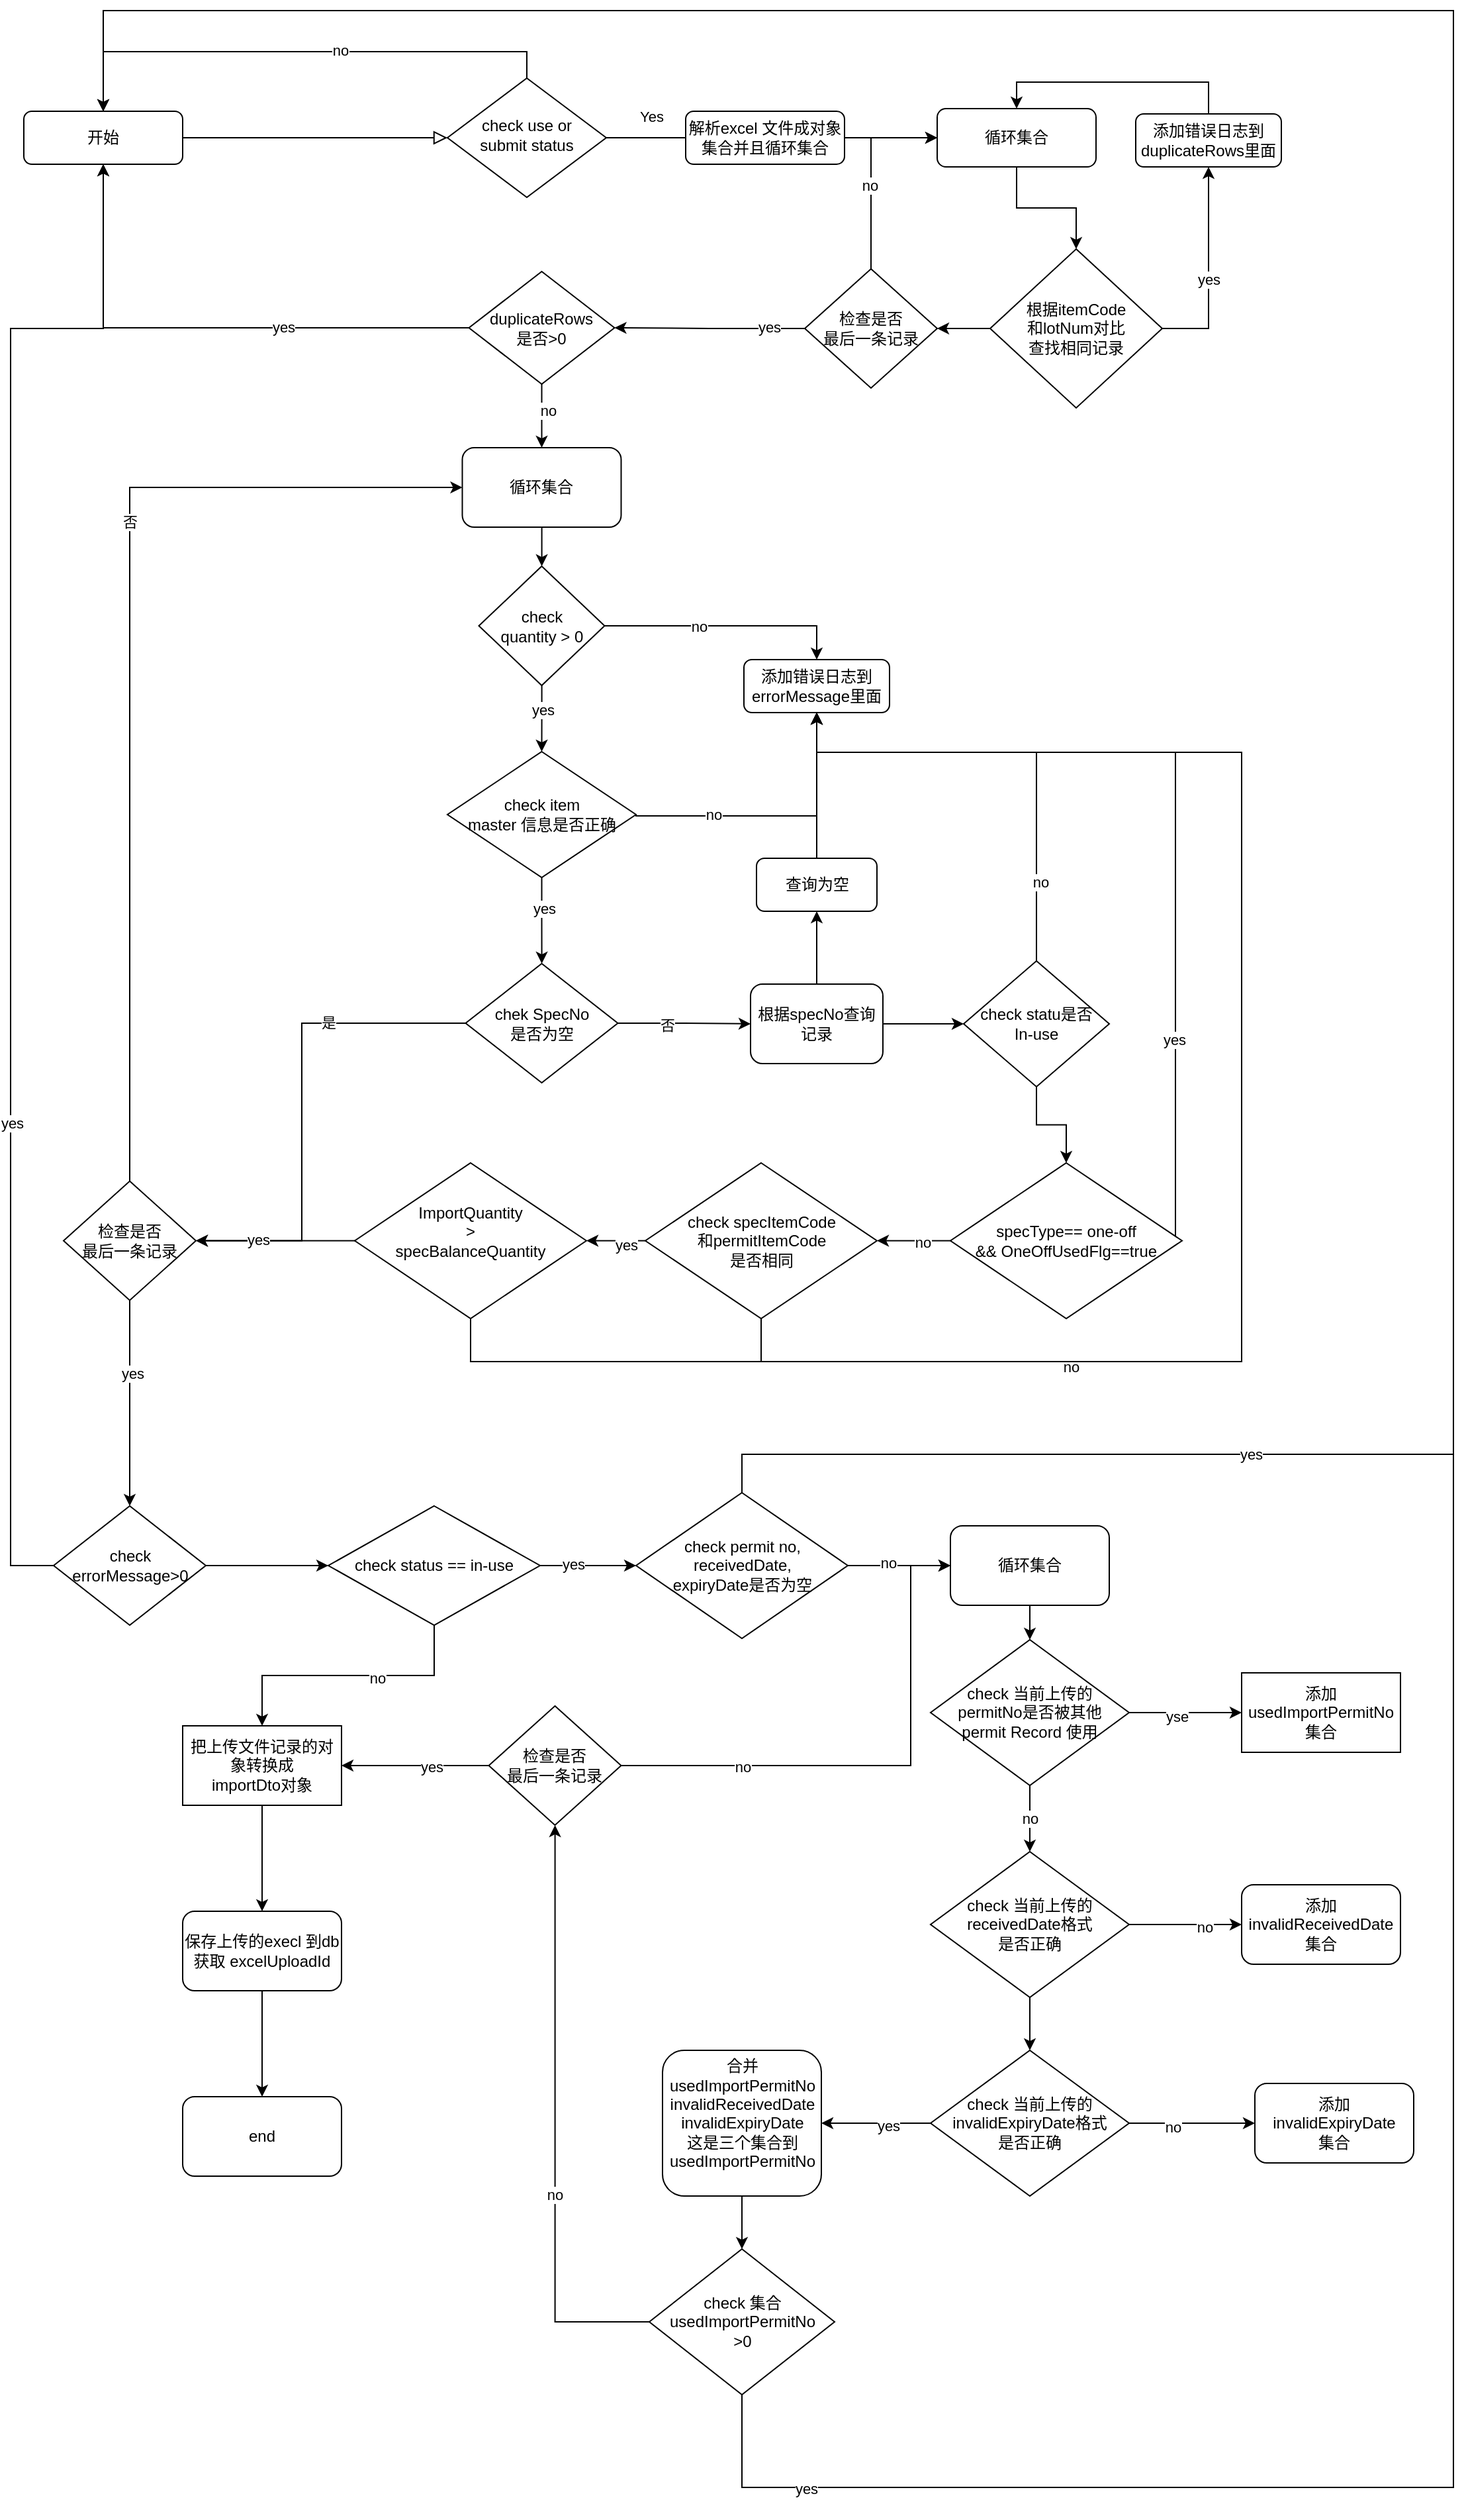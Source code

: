 <mxfile version="20.4.0" type="github">
  <diagram id="C5RBs43oDa-KdzZeNtuy" name="Page-1">
    <mxGraphModel dx="2249" dy="780" grid="1" gridSize="10" guides="1" tooltips="1" connect="1" arrows="1" fold="1" page="1" pageScale="1" pageWidth="827" pageHeight="1169" math="0" shadow="0">
      <root>
        <mxCell id="WIyWlLk6GJQsqaUBKTNV-0" />
        <mxCell id="WIyWlLk6GJQsqaUBKTNV-1" parent="WIyWlLk6GJQsqaUBKTNV-0" />
        <mxCell id="WIyWlLk6GJQsqaUBKTNV-2" value="" style="rounded=0;html=1;jettySize=auto;orthogonalLoop=1;fontSize=11;endArrow=block;endFill=0;endSize=8;strokeWidth=1;shadow=0;labelBackgroundColor=none;edgeStyle=orthogonalEdgeStyle;" parent="WIyWlLk6GJQsqaUBKTNV-1" source="WIyWlLk6GJQsqaUBKTNV-3" target="WIyWlLk6GJQsqaUBKTNV-6" edge="1">
          <mxGeometry relative="1" as="geometry" />
        </mxCell>
        <mxCell id="WIyWlLk6GJQsqaUBKTNV-3" value="开始" style="rounded=1;whiteSpace=wrap;html=1;fontSize=12;glass=0;strokeWidth=1;shadow=0;" parent="WIyWlLk6GJQsqaUBKTNV-1" vertex="1">
          <mxGeometry x="-410" y="116" width="120" height="40" as="geometry" />
        </mxCell>
        <mxCell id="WIyWlLk6GJQsqaUBKTNV-4" value="Yes" style="rounded=0;html=1;jettySize=auto;orthogonalLoop=1;fontSize=11;endArrow=block;endFill=0;endSize=8;strokeWidth=1;shadow=0;labelBackgroundColor=none;edgeStyle=orthogonalEdgeStyle;" parent="WIyWlLk6GJQsqaUBKTNV-1" source="WIyWlLk6GJQsqaUBKTNV-6" edge="1">
          <mxGeometry x="-0.556" y="16" relative="1" as="geometry">
            <mxPoint as="offset" />
            <mxPoint x="180" y="136" as="targetPoint" />
          </mxGeometry>
        </mxCell>
        <mxCell id="hF7ooZJOK3moPgRyZVrQ-2" style="edgeStyle=orthogonalEdgeStyle;rounded=0;orthogonalLoop=1;jettySize=auto;html=1;exitX=0.5;exitY=0;exitDx=0;exitDy=0;entryX=0.5;entryY=0;entryDx=0;entryDy=0;" edge="1" parent="WIyWlLk6GJQsqaUBKTNV-1" source="WIyWlLk6GJQsqaUBKTNV-6" target="WIyWlLk6GJQsqaUBKTNV-3">
          <mxGeometry relative="1" as="geometry" />
        </mxCell>
        <mxCell id="hF7ooZJOK3moPgRyZVrQ-3" value="no" style="edgeLabel;html=1;align=center;verticalAlign=middle;resizable=0;points=[];" vertex="1" connectable="0" parent="hF7ooZJOK3moPgRyZVrQ-2">
          <mxGeometry x="-0.162" y="-1" relative="1" as="geometry">
            <mxPoint as="offset" />
          </mxGeometry>
        </mxCell>
        <mxCell id="WIyWlLk6GJQsqaUBKTNV-6" value="&lt;div&gt;check use or &lt;br&gt;&lt;/div&gt;&lt;div&gt;submit status&lt;/div&gt;" style="rhombus;whiteSpace=wrap;html=1;shadow=0;fontFamily=Helvetica;fontSize=12;align=center;strokeWidth=1;spacing=6;spacingTop=-4;" parent="WIyWlLk6GJQsqaUBKTNV-1" vertex="1">
          <mxGeometry x="-90" y="91" width="120" height="90" as="geometry" />
        </mxCell>
        <mxCell id="hF7ooZJOK3moPgRyZVrQ-6" value="" style="edgeStyle=orthogonalEdgeStyle;rounded=0;orthogonalLoop=1;jettySize=auto;html=1;" edge="1" parent="WIyWlLk6GJQsqaUBKTNV-1" source="WIyWlLk6GJQsqaUBKTNV-11" target="hF7ooZJOK3moPgRyZVrQ-5">
          <mxGeometry relative="1" as="geometry" />
        </mxCell>
        <mxCell id="WIyWlLk6GJQsqaUBKTNV-11" value="解析excel 文件成对象集合并且循环集合" style="rounded=1;whiteSpace=wrap;html=1;fontSize=12;glass=0;strokeWidth=1;shadow=0;" parent="WIyWlLk6GJQsqaUBKTNV-1" vertex="1">
          <mxGeometry x="90" y="116" width="120" height="40" as="geometry" />
        </mxCell>
        <mxCell id="hF7ooZJOK3moPgRyZVrQ-10" value="" style="edgeStyle=orthogonalEdgeStyle;rounded=0;orthogonalLoop=1;jettySize=auto;html=1;" edge="1" parent="WIyWlLk6GJQsqaUBKTNV-1" source="hF7ooZJOK3moPgRyZVrQ-5" target="hF7ooZJOK3moPgRyZVrQ-9">
          <mxGeometry relative="1" as="geometry" />
        </mxCell>
        <mxCell id="hF7ooZJOK3moPgRyZVrQ-5" value="循环集合" style="whiteSpace=wrap;html=1;rounded=1;glass=0;strokeWidth=1;shadow=0;" vertex="1" parent="WIyWlLk6GJQsqaUBKTNV-1">
          <mxGeometry x="280" y="114" width="120" height="44" as="geometry" />
        </mxCell>
        <mxCell id="hF7ooZJOK3moPgRyZVrQ-12" value="" style="edgeStyle=orthogonalEdgeStyle;rounded=0;orthogonalLoop=1;jettySize=auto;html=1;entryX=0.5;entryY=1;entryDx=0;entryDy=0;exitX=1;exitY=0.5;exitDx=0;exitDy=0;" edge="1" parent="WIyWlLk6GJQsqaUBKTNV-1" source="hF7ooZJOK3moPgRyZVrQ-9" target="hF7ooZJOK3moPgRyZVrQ-18">
          <mxGeometry relative="1" as="geometry">
            <mxPoint x="420" y="280" as="targetPoint" />
          </mxGeometry>
        </mxCell>
        <mxCell id="hF7ooZJOK3moPgRyZVrQ-46" value="yes" style="edgeLabel;html=1;align=center;verticalAlign=middle;resizable=0;points=[];" vertex="1" connectable="0" parent="hF7ooZJOK3moPgRyZVrQ-12">
          <mxGeometry x="0.264" y="-3" relative="1" as="geometry">
            <mxPoint x="-3" y="27" as="offset" />
          </mxGeometry>
        </mxCell>
        <mxCell id="hF7ooZJOK3moPgRyZVrQ-36" value="" style="edgeStyle=orthogonalEdgeStyle;rounded=0;orthogonalLoop=1;jettySize=auto;html=1;" edge="1" parent="WIyWlLk6GJQsqaUBKTNV-1" source="hF7ooZJOK3moPgRyZVrQ-9" target="hF7ooZJOK3moPgRyZVrQ-35">
          <mxGeometry relative="1" as="geometry" />
        </mxCell>
        <mxCell id="hF7ooZJOK3moPgRyZVrQ-9" value="&lt;div&gt;根据itemCode&lt;/div&gt;&lt;div&gt;和lotNum对比&lt;/div&gt;&lt;div&gt;查找相同记录&lt;/div&gt;" style="rhombus;whiteSpace=wrap;html=1;" vertex="1" parent="WIyWlLk6GJQsqaUBKTNV-1">
          <mxGeometry x="320" y="220" width="130" height="120" as="geometry" />
        </mxCell>
        <mxCell id="hF7ooZJOK3moPgRyZVrQ-21" value="" style="edgeStyle=orthogonalEdgeStyle;rounded=0;orthogonalLoop=1;jettySize=auto;html=1;entryX=0.5;entryY=0;entryDx=0;entryDy=0;exitX=0.5;exitY=0;exitDx=0;exitDy=0;" edge="1" parent="WIyWlLk6GJQsqaUBKTNV-1" source="hF7ooZJOK3moPgRyZVrQ-18" target="hF7ooZJOK3moPgRyZVrQ-5">
          <mxGeometry relative="1" as="geometry">
            <mxPoint x="420" y="130" as="targetPoint" />
          </mxGeometry>
        </mxCell>
        <mxCell id="hF7ooZJOK3moPgRyZVrQ-18" value="添加错误日志到duplicateRows里面" style="rounded=1;whiteSpace=wrap;html=1;" vertex="1" parent="WIyWlLk6GJQsqaUBKTNV-1">
          <mxGeometry x="430" y="118" width="110" height="40" as="geometry" />
        </mxCell>
        <mxCell id="hF7ooZJOK3moPgRyZVrQ-48" value="" style="edgeStyle=orthogonalEdgeStyle;rounded=0;orthogonalLoop=1;jettySize=auto;html=1;entryX=1;entryY=0.5;entryDx=0;entryDy=0;" edge="1" parent="WIyWlLk6GJQsqaUBKTNV-1" source="hF7ooZJOK3moPgRyZVrQ-35" target="hF7ooZJOK3moPgRyZVrQ-49">
          <mxGeometry relative="1" as="geometry">
            <mxPoint x="-40" y="280" as="targetPoint" />
          </mxGeometry>
        </mxCell>
        <mxCell id="hF7ooZJOK3moPgRyZVrQ-57" value="yes" style="edgeLabel;html=1;align=center;verticalAlign=middle;resizable=0;points=[];" vertex="1" connectable="0" parent="hF7ooZJOK3moPgRyZVrQ-48">
          <mxGeometry x="-0.625" y="-1" relative="1" as="geometry">
            <mxPoint as="offset" />
          </mxGeometry>
        </mxCell>
        <mxCell id="hF7ooZJOK3moPgRyZVrQ-55" value="" style="edgeStyle=orthogonalEdgeStyle;rounded=0;orthogonalLoop=1;jettySize=auto;html=1;entryX=0;entryY=0.5;entryDx=0;entryDy=0;" edge="1" parent="WIyWlLk6GJQsqaUBKTNV-1" source="hF7ooZJOK3moPgRyZVrQ-35" target="hF7ooZJOK3moPgRyZVrQ-5">
          <mxGeometry relative="1" as="geometry" />
        </mxCell>
        <mxCell id="hF7ooZJOK3moPgRyZVrQ-56" value="no" style="edgeLabel;html=1;align=center;verticalAlign=middle;resizable=0;points=[];" vertex="1" connectable="0" parent="hF7ooZJOK3moPgRyZVrQ-55">
          <mxGeometry x="-0.14" y="1" relative="1" as="geometry">
            <mxPoint y="1" as="offset" />
          </mxGeometry>
        </mxCell>
        <mxCell id="hF7ooZJOK3moPgRyZVrQ-35" value="&lt;div&gt;检查是否&lt;/div&gt;&lt;div&gt;最后一条记录&lt;br&gt;&lt;/div&gt;" style="rhombus;whiteSpace=wrap;html=1;" vertex="1" parent="WIyWlLk6GJQsqaUBKTNV-1">
          <mxGeometry x="180" y="235" width="100" height="90" as="geometry" />
        </mxCell>
        <mxCell id="hF7ooZJOK3moPgRyZVrQ-50" value="" style="edgeStyle=orthogonalEdgeStyle;rounded=0;orthogonalLoop=1;jettySize=auto;html=1;" edge="1" parent="WIyWlLk6GJQsqaUBKTNV-1" source="hF7ooZJOK3moPgRyZVrQ-49" target="WIyWlLk6GJQsqaUBKTNV-3">
          <mxGeometry relative="1" as="geometry" />
        </mxCell>
        <mxCell id="hF7ooZJOK3moPgRyZVrQ-51" value="yes" style="edgeLabel;html=1;align=center;verticalAlign=middle;resizable=0;points=[];" vertex="1" connectable="0" parent="hF7ooZJOK3moPgRyZVrQ-50">
          <mxGeometry x="-0.295" y="-1" relative="1" as="geometry">
            <mxPoint as="offset" />
          </mxGeometry>
        </mxCell>
        <mxCell id="hF7ooZJOK3moPgRyZVrQ-83" value="" style="edgeStyle=orthogonalEdgeStyle;rounded=0;orthogonalLoop=1;jettySize=auto;html=1;" edge="1" parent="WIyWlLk6GJQsqaUBKTNV-1" source="hF7ooZJOK3moPgRyZVrQ-49" target="hF7ooZJOK3moPgRyZVrQ-82">
          <mxGeometry relative="1" as="geometry" />
        </mxCell>
        <mxCell id="hF7ooZJOK3moPgRyZVrQ-213" value="no" style="edgeLabel;html=1;align=center;verticalAlign=middle;resizable=0;points=[];" vertex="1" connectable="0" parent="hF7ooZJOK3moPgRyZVrQ-83">
          <mxGeometry x="-0.172" y="4" relative="1" as="geometry">
            <mxPoint as="offset" />
          </mxGeometry>
        </mxCell>
        <mxCell id="hF7ooZJOK3moPgRyZVrQ-49" value="&lt;div&gt;duplicateRows&lt;/div&gt;&lt;div&gt;是否&amp;gt;0&lt;br&gt;&lt;/div&gt;" style="rhombus;whiteSpace=wrap;html=1;" vertex="1" parent="WIyWlLk6GJQsqaUBKTNV-1">
          <mxGeometry x="-73.75" y="237" width="110" height="85" as="geometry" />
        </mxCell>
        <mxCell id="hF7ooZJOK3moPgRyZVrQ-62" value="" style="edgeStyle=orthogonalEdgeStyle;rounded=0;orthogonalLoop=1;jettySize=auto;html=1;entryX=0.5;entryY=0;entryDx=0;entryDy=0;" edge="1" parent="WIyWlLk6GJQsqaUBKTNV-1" source="hF7ooZJOK3moPgRyZVrQ-58" target="hF7ooZJOK3moPgRyZVrQ-73">
          <mxGeometry relative="1" as="geometry">
            <mxPoint x="-70" y="415" as="targetPoint" />
          </mxGeometry>
        </mxCell>
        <mxCell id="hF7ooZJOK3moPgRyZVrQ-63" value="no" style="edgeLabel;html=1;align=center;verticalAlign=middle;resizable=0;points=[];" vertex="1" connectable="0" parent="hF7ooZJOK3moPgRyZVrQ-62">
          <mxGeometry x="-0.774" y="-2" relative="1" as="geometry">
            <mxPoint x="50" y="-2" as="offset" />
          </mxGeometry>
        </mxCell>
        <mxCell id="hF7ooZJOK3moPgRyZVrQ-65" value="" style="edgeStyle=orthogonalEdgeStyle;rounded=0;orthogonalLoop=1;jettySize=auto;html=1;" edge="1" parent="WIyWlLk6GJQsqaUBKTNV-1" source="hF7ooZJOK3moPgRyZVrQ-58" target="hF7ooZJOK3moPgRyZVrQ-64">
          <mxGeometry relative="1" as="geometry" />
        </mxCell>
        <mxCell id="hF7ooZJOK3moPgRyZVrQ-66" value="yes" style="edgeLabel;html=1;align=center;verticalAlign=middle;resizable=0;points=[];" vertex="1" connectable="0" parent="hF7ooZJOK3moPgRyZVrQ-65">
          <mxGeometry x="-0.271" relative="1" as="geometry">
            <mxPoint as="offset" />
          </mxGeometry>
        </mxCell>
        <mxCell id="hF7ooZJOK3moPgRyZVrQ-58" value="&lt;div&gt;check &lt;br&gt;&lt;/div&gt;&lt;div&gt;quantity &amp;gt; 0&lt;br&gt;&lt;/div&gt;" style="rhombus;whiteSpace=wrap;html=1;" vertex="1" parent="WIyWlLk6GJQsqaUBKTNV-1">
          <mxGeometry x="-66.25" y="459.5" width="95" height="90" as="geometry" />
        </mxCell>
        <mxCell id="hF7ooZJOK3moPgRyZVrQ-71" value="" style="edgeStyle=orthogonalEdgeStyle;rounded=0;orthogonalLoop=1;jettySize=auto;html=1;" edge="1" parent="WIyWlLk6GJQsqaUBKTNV-1" source="hF7ooZJOK3moPgRyZVrQ-64" target="hF7ooZJOK3moPgRyZVrQ-87">
          <mxGeometry relative="1" as="geometry">
            <mxPoint x="-18.75" y="809.5" as="targetPoint" />
          </mxGeometry>
        </mxCell>
        <mxCell id="hF7ooZJOK3moPgRyZVrQ-72" value="yes" style="edgeLabel;html=1;align=center;verticalAlign=middle;resizable=0;points=[];" vertex="1" connectable="0" parent="hF7ooZJOK3moPgRyZVrQ-71">
          <mxGeometry x="-0.282" y="1" relative="1" as="geometry">
            <mxPoint as="offset" />
          </mxGeometry>
        </mxCell>
        <mxCell id="hF7ooZJOK3moPgRyZVrQ-76" value="" style="edgeStyle=orthogonalEdgeStyle;rounded=0;orthogonalLoop=1;jettySize=auto;html=1;entryX=0.5;entryY=1;entryDx=0;entryDy=0;exitX=1;exitY=0.5;exitDx=0;exitDy=0;" edge="1" parent="WIyWlLk6GJQsqaUBKTNV-1" source="hF7ooZJOK3moPgRyZVrQ-64" target="hF7ooZJOK3moPgRyZVrQ-73">
          <mxGeometry relative="1" as="geometry">
            <mxPoint x="-117.5" y="592.5" as="targetPoint" />
            <Array as="points">
              <mxPoint x="189" y="648" />
            </Array>
          </mxGeometry>
        </mxCell>
        <mxCell id="hF7ooZJOK3moPgRyZVrQ-77" value="no" style="edgeLabel;html=1;align=center;verticalAlign=middle;resizable=0;points=[];" vertex="1" connectable="0" parent="hF7ooZJOK3moPgRyZVrQ-76">
          <mxGeometry x="0.164" y="-3" relative="1" as="geometry">
            <mxPoint x="-66" y="-4" as="offset" />
          </mxGeometry>
        </mxCell>
        <mxCell id="hF7ooZJOK3moPgRyZVrQ-64" value="&lt;div&gt;check item &lt;br&gt;&lt;/div&gt;master 信息是否正确" style="rhombus;whiteSpace=wrap;html=1;" vertex="1" parent="WIyWlLk6GJQsqaUBKTNV-1">
          <mxGeometry x="-90" y="599.5" width="142.5" height="95" as="geometry" />
        </mxCell>
        <mxCell id="hF7ooZJOK3moPgRyZVrQ-73" value="添加错误日志到errorMessage里面" style="rounded=1;whiteSpace=wrap;html=1;" vertex="1" parent="WIyWlLk6GJQsqaUBKTNV-1">
          <mxGeometry x="134" y="530" width="110" height="40" as="geometry" />
        </mxCell>
        <mxCell id="hF7ooZJOK3moPgRyZVrQ-84" value="" style="edgeStyle=orthogonalEdgeStyle;rounded=0;orthogonalLoop=1;jettySize=auto;html=1;" edge="1" parent="WIyWlLk6GJQsqaUBKTNV-1" source="hF7ooZJOK3moPgRyZVrQ-82" target="hF7ooZJOK3moPgRyZVrQ-58">
          <mxGeometry relative="1" as="geometry" />
        </mxCell>
        <mxCell id="hF7ooZJOK3moPgRyZVrQ-82" value="循环集合" style="rounded=1;whiteSpace=wrap;html=1;" vertex="1" parent="WIyWlLk6GJQsqaUBKTNV-1">
          <mxGeometry x="-78.75" y="370" width="120" height="60" as="geometry" />
        </mxCell>
        <mxCell id="hF7ooZJOK3moPgRyZVrQ-99" value="" style="edgeStyle=orthogonalEdgeStyle;rounded=0;orthogonalLoop=1;jettySize=auto;html=1;entryX=0;entryY=0.5;entryDx=0;entryDy=0;" edge="1" parent="WIyWlLk6GJQsqaUBKTNV-1" source="hF7ooZJOK3moPgRyZVrQ-87" target="hF7ooZJOK3moPgRyZVrQ-101">
          <mxGeometry relative="1" as="geometry">
            <mxPoint x="182.5" y="810" as="targetPoint" />
          </mxGeometry>
        </mxCell>
        <mxCell id="hF7ooZJOK3moPgRyZVrQ-100" value="&lt;div&gt;否&lt;/div&gt;" style="edgeLabel;html=1;align=center;verticalAlign=middle;resizable=0;points=[];" vertex="1" connectable="0" parent="hF7ooZJOK3moPgRyZVrQ-99">
          <mxGeometry x="-0.263" y="-1" relative="1" as="geometry">
            <mxPoint as="offset" />
          </mxGeometry>
        </mxCell>
        <mxCell id="hF7ooZJOK3moPgRyZVrQ-215" value="" style="edgeStyle=orthogonalEdgeStyle;rounded=0;orthogonalLoop=1;jettySize=auto;html=1;entryX=1;entryY=0.5;entryDx=0;entryDy=0;" edge="1" parent="WIyWlLk6GJQsqaUBKTNV-1" source="hF7ooZJOK3moPgRyZVrQ-87" target="hF7ooZJOK3moPgRyZVrQ-134">
          <mxGeometry relative="1" as="geometry">
            <mxPoint x="-180" y="450" as="targetPoint" />
            <Array as="points">
              <mxPoint x="-200" y="805" />
              <mxPoint x="-200" y="969" />
            </Array>
          </mxGeometry>
        </mxCell>
        <mxCell id="hF7ooZJOK3moPgRyZVrQ-216" value="是" style="edgeLabel;html=1;align=center;verticalAlign=middle;resizable=0;points=[];" vertex="1" connectable="0" parent="hF7ooZJOK3moPgRyZVrQ-215">
          <mxGeometry x="-0.432" y="-1" relative="1" as="geometry">
            <mxPoint as="offset" />
          </mxGeometry>
        </mxCell>
        <mxCell id="hF7ooZJOK3moPgRyZVrQ-87" value="&lt;div&gt;chek SpecNo&lt;/div&gt;&lt;div&gt;是否为空&lt;br&gt;&lt;/div&gt;" style="rhombus;whiteSpace=wrap;html=1;" vertex="1" parent="WIyWlLk6GJQsqaUBKTNV-1">
          <mxGeometry x="-76.25" y="759.5" width="115" height="90" as="geometry" />
        </mxCell>
        <mxCell id="hF7ooZJOK3moPgRyZVrQ-105" value="" style="edgeStyle=orthogonalEdgeStyle;rounded=0;orthogonalLoop=1;jettySize=auto;html=1;entryX=0;entryY=0.5;entryDx=0;entryDy=0;" edge="1" parent="WIyWlLk6GJQsqaUBKTNV-1" source="hF7ooZJOK3moPgRyZVrQ-101" target="hF7ooZJOK3moPgRyZVrQ-106">
          <mxGeometry relative="1" as="geometry">
            <mxPoint x="350" y="805" as="targetPoint" />
          </mxGeometry>
        </mxCell>
        <mxCell id="hF7ooZJOK3moPgRyZVrQ-112" value="" style="edgeStyle=orthogonalEdgeStyle;rounded=0;orthogonalLoop=1;jettySize=auto;html=1;" edge="1" parent="WIyWlLk6GJQsqaUBKTNV-1" source="hF7ooZJOK3moPgRyZVrQ-101" target="hF7ooZJOK3moPgRyZVrQ-111">
          <mxGeometry relative="1" as="geometry" />
        </mxCell>
        <mxCell id="hF7ooZJOK3moPgRyZVrQ-101" value="根据specNo查询记录" style="rounded=1;whiteSpace=wrap;html=1;" vertex="1" parent="WIyWlLk6GJQsqaUBKTNV-1">
          <mxGeometry x="139" y="775" width="100" height="60" as="geometry" />
        </mxCell>
        <mxCell id="hF7ooZJOK3moPgRyZVrQ-109" value="" style="edgeStyle=orthogonalEdgeStyle;rounded=0;orthogonalLoop=1;jettySize=auto;html=1;entryX=0.5;entryY=1;entryDx=0;entryDy=0;" edge="1" parent="WIyWlLk6GJQsqaUBKTNV-1" source="hF7ooZJOK3moPgRyZVrQ-106" target="hF7ooZJOK3moPgRyZVrQ-73">
          <mxGeometry relative="1" as="geometry">
            <mxPoint x="355" y="660" as="targetPoint" />
            <Array as="points">
              <mxPoint x="355" y="600" />
              <mxPoint x="189" y="600" />
            </Array>
          </mxGeometry>
        </mxCell>
        <mxCell id="hF7ooZJOK3moPgRyZVrQ-110" value="no" style="edgeLabel;html=1;align=center;verticalAlign=middle;resizable=0;points=[];" vertex="1" connectable="0" parent="hF7ooZJOK3moPgRyZVrQ-109">
          <mxGeometry x="-0.658" y="-3" relative="1" as="geometry">
            <mxPoint y="1" as="offset" />
          </mxGeometry>
        </mxCell>
        <mxCell id="hF7ooZJOK3moPgRyZVrQ-115" value="" style="edgeStyle=orthogonalEdgeStyle;rounded=0;orthogonalLoop=1;jettySize=auto;html=1;" edge="1" parent="WIyWlLk6GJQsqaUBKTNV-1" source="hF7ooZJOK3moPgRyZVrQ-106" target="hF7ooZJOK3moPgRyZVrQ-114">
          <mxGeometry relative="1" as="geometry" />
        </mxCell>
        <mxCell id="hF7ooZJOK3moPgRyZVrQ-106" value="&lt;div&gt;check statu是否&lt;/div&gt;&lt;div&gt;In-use&lt;br&gt;&lt;/div&gt;" style="rhombus;whiteSpace=wrap;html=1;" vertex="1" parent="WIyWlLk6GJQsqaUBKTNV-1">
          <mxGeometry x="300" y="757.5" width="110" height="95" as="geometry" />
        </mxCell>
        <mxCell id="hF7ooZJOK3moPgRyZVrQ-113" value="" style="edgeStyle=orthogonalEdgeStyle;rounded=0;orthogonalLoop=1;jettySize=auto;html=1;" edge="1" parent="WIyWlLk6GJQsqaUBKTNV-1" source="hF7ooZJOK3moPgRyZVrQ-111" target="hF7ooZJOK3moPgRyZVrQ-73">
          <mxGeometry relative="1" as="geometry" />
        </mxCell>
        <mxCell id="hF7ooZJOK3moPgRyZVrQ-111" value="查询为空" style="whiteSpace=wrap;html=1;rounded=1;" vertex="1" parent="WIyWlLk6GJQsqaUBKTNV-1">
          <mxGeometry x="143.5" y="680" width="91" height="40" as="geometry" />
        </mxCell>
        <mxCell id="hF7ooZJOK3moPgRyZVrQ-117" value="" style="edgeStyle=orthogonalEdgeStyle;rounded=0;orthogonalLoop=1;jettySize=auto;html=1;entryX=0.5;entryY=1;entryDx=0;entryDy=0;" edge="1" parent="WIyWlLk6GJQsqaUBKTNV-1" source="hF7ooZJOK3moPgRyZVrQ-114" target="hF7ooZJOK3moPgRyZVrQ-73">
          <mxGeometry relative="1" as="geometry">
            <mxPoint x="410" y="600" as="targetPoint" />
            <Array as="points">
              <mxPoint x="460" y="969" />
              <mxPoint x="460" y="600" />
              <mxPoint x="189" y="600" />
            </Array>
          </mxGeometry>
        </mxCell>
        <mxCell id="hF7ooZJOK3moPgRyZVrQ-118" value="yes" style="edgeLabel;html=1;align=center;verticalAlign=middle;resizable=0;points=[];" vertex="1" connectable="0" parent="hF7ooZJOK3moPgRyZVrQ-117">
          <mxGeometry x="-0.309" y="1" relative="1" as="geometry">
            <mxPoint y="81" as="offset" />
          </mxGeometry>
        </mxCell>
        <mxCell id="hF7ooZJOK3moPgRyZVrQ-122" value="" style="edgeStyle=orthogonalEdgeStyle;rounded=0;orthogonalLoop=1;jettySize=auto;html=1;" edge="1" parent="WIyWlLk6GJQsqaUBKTNV-1" source="hF7ooZJOK3moPgRyZVrQ-114" target="hF7ooZJOK3moPgRyZVrQ-121">
          <mxGeometry relative="1" as="geometry" />
        </mxCell>
        <mxCell id="hF7ooZJOK3moPgRyZVrQ-130" value="no" style="edgeLabel;html=1;align=center;verticalAlign=middle;resizable=0;points=[];" vertex="1" connectable="0" parent="hF7ooZJOK3moPgRyZVrQ-122">
          <mxGeometry x="-0.241" y="1" relative="1" as="geometry">
            <mxPoint as="offset" />
          </mxGeometry>
        </mxCell>
        <mxCell id="hF7ooZJOK3moPgRyZVrQ-114" value="&lt;div&gt;specType== one-off&lt;/div&gt;&lt;div&gt;&amp;amp;&amp;amp; OneOffUsedFlg==true&lt;/div&gt;" style="rhombus;whiteSpace=wrap;html=1;" vertex="1" parent="WIyWlLk6GJQsqaUBKTNV-1">
          <mxGeometry x="290" y="910" width="175" height="117.5" as="geometry" />
        </mxCell>
        <mxCell id="hF7ooZJOK3moPgRyZVrQ-124" value="" style="edgeStyle=orthogonalEdgeStyle;rounded=0;orthogonalLoop=1;jettySize=auto;html=1;entryX=0.5;entryY=1;entryDx=0;entryDy=0;exitX=0.5;exitY=1;exitDx=0;exitDy=0;" edge="1" parent="WIyWlLk6GJQsqaUBKTNV-1" source="hF7ooZJOK3moPgRyZVrQ-121" target="hF7ooZJOK3moPgRyZVrQ-73">
          <mxGeometry relative="1" as="geometry">
            <mxPoint x="100" y="1150" as="targetPoint" />
            <Array as="points">
              <mxPoint x="147" y="1060" />
              <mxPoint x="510" y="1060" />
              <mxPoint x="510" y="600" />
              <mxPoint x="189" y="600" />
            </Array>
          </mxGeometry>
        </mxCell>
        <mxCell id="hF7ooZJOK3moPgRyZVrQ-125" value="no" style="edgeLabel;html=1;align=center;verticalAlign=middle;resizable=0;points=[];" vertex="1" connectable="0" parent="hF7ooZJOK3moPgRyZVrQ-124">
          <mxGeometry x="-0.561" y="-4" relative="1" as="geometry">
            <mxPoint x="1" as="offset" />
          </mxGeometry>
        </mxCell>
        <mxCell id="hF7ooZJOK3moPgRyZVrQ-127" value="" style="edgeStyle=orthogonalEdgeStyle;rounded=0;orthogonalLoop=1;jettySize=auto;html=1;" edge="1" parent="WIyWlLk6GJQsqaUBKTNV-1" source="hF7ooZJOK3moPgRyZVrQ-121" target="hF7ooZJOK3moPgRyZVrQ-126">
          <mxGeometry relative="1" as="geometry" />
        </mxCell>
        <mxCell id="hF7ooZJOK3moPgRyZVrQ-131" value="yes" style="edgeLabel;html=1;align=center;verticalAlign=middle;resizable=0;points=[];" vertex="1" connectable="0" parent="hF7ooZJOK3moPgRyZVrQ-127">
          <mxGeometry x="-0.271" y="3" relative="1" as="geometry">
            <mxPoint x="1" as="offset" />
          </mxGeometry>
        </mxCell>
        <mxCell id="hF7ooZJOK3moPgRyZVrQ-121" value="&lt;div&gt;check specItemCode&lt;/div&gt;&lt;div&gt;和permitItemCode&lt;/div&gt;&lt;div&gt;是否相同&lt;br&gt;&lt;/div&gt;" style="rhombus;whiteSpace=wrap;html=1;" vertex="1" parent="WIyWlLk6GJQsqaUBKTNV-1">
          <mxGeometry x="59.5" y="910" width="175" height="117.5" as="geometry" />
        </mxCell>
        <mxCell id="hF7ooZJOK3moPgRyZVrQ-129" value="" style="edgeStyle=orthogonalEdgeStyle;rounded=0;orthogonalLoop=1;jettySize=auto;html=1;entryX=0.5;entryY=1;entryDx=0;entryDy=0;exitX=0.5;exitY=1;exitDx=0;exitDy=0;" edge="1" parent="WIyWlLk6GJQsqaUBKTNV-1" source="hF7ooZJOK3moPgRyZVrQ-126" target="hF7ooZJOK3moPgRyZVrQ-73">
          <mxGeometry relative="1" as="geometry">
            <mxPoint x="-102.5" y="1136.25" as="targetPoint" />
            <Array as="points">
              <mxPoint x="-72" y="1060" />
              <mxPoint x="510" y="1060" />
              <mxPoint x="510" y="600" />
              <mxPoint x="189" y="600" />
            </Array>
          </mxGeometry>
        </mxCell>
        <mxCell id="hF7ooZJOK3moPgRyZVrQ-133" value="" style="edgeStyle=orthogonalEdgeStyle;rounded=0;orthogonalLoop=1;jettySize=auto;html=1;entryX=1;entryY=0.5;entryDx=0;entryDy=0;" edge="1" parent="WIyWlLk6GJQsqaUBKTNV-1" source="hF7ooZJOK3moPgRyZVrQ-126" target="hF7ooZJOK3moPgRyZVrQ-134">
          <mxGeometry relative="1" as="geometry">
            <mxPoint x="-190" y="968.8" as="targetPoint" />
          </mxGeometry>
        </mxCell>
        <mxCell id="hF7ooZJOK3moPgRyZVrQ-140" value="yes" style="edgeLabel;html=1;align=center;verticalAlign=middle;resizable=0;points=[];" vertex="1" connectable="0" parent="hF7ooZJOK3moPgRyZVrQ-133">
          <mxGeometry x="0.227" y="-1" relative="1" as="geometry">
            <mxPoint as="offset" />
          </mxGeometry>
        </mxCell>
        <mxCell id="hF7ooZJOK3moPgRyZVrQ-126" value="&lt;div&gt;ImportQuantity&lt;/div&gt;&lt;div&gt;&amp;gt;&lt;br&gt;&lt;/div&gt;&lt;div&gt;specBalanceQuantity&lt;/div&gt;&lt;div&gt;&lt;br&gt;&lt;/div&gt;" style="rhombus;whiteSpace=wrap;html=1;" vertex="1" parent="WIyWlLk6GJQsqaUBKTNV-1">
          <mxGeometry x="-160" y="910" width="175" height="117.5" as="geometry" />
        </mxCell>
        <mxCell id="hF7ooZJOK3moPgRyZVrQ-136" value="" style="edgeStyle=orthogonalEdgeStyle;rounded=0;orthogonalLoop=1;jettySize=auto;html=1;entryX=0;entryY=0.5;entryDx=0;entryDy=0;exitX=0.5;exitY=0;exitDx=0;exitDy=0;" edge="1" parent="WIyWlLk6GJQsqaUBKTNV-1" source="hF7ooZJOK3moPgRyZVrQ-134" target="hF7ooZJOK3moPgRyZVrQ-82">
          <mxGeometry relative="1" as="geometry">
            <mxPoint x="-260" y="828.75" as="targetPoint" />
            <Array as="points">
              <mxPoint x="-330" y="400" />
            </Array>
          </mxGeometry>
        </mxCell>
        <mxCell id="hF7ooZJOK3moPgRyZVrQ-137" value="否" style="edgeLabel;html=1;align=center;verticalAlign=middle;resizable=0;points=[];" vertex="1" connectable="0" parent="hF7ooZJOK3moPgRyZVrQ-136">
          <mxGeometry x="0.286" relative="1" as="geometry">
            <mxPoint as="offset" />
          </mxGeometry>
        </mxCell>
        <mxCell id="hF7ooZJOK3moPgRyZVrQ-139" value="" style="edgeStyle=orthogonalEdgeStyle;rounded=0;orthogonalLoop=1;jettySize=auto;html=1;entryX=0.5;entryY=0;entryDx=0;entryDy=0;" edge="1" parent="WIyWlLk6GJQsqaUBKTNV-1" source="hF7ooZJOK3moPgRyZVrQ-134" target="hF7ooZJOK3moPgRyZVrQ-142">
          <mxGeometry relative="1" as="geometry">
            <mxPoint x="-330" y="1140" as="targetPoint" />
          </mxGeometry>
        </mxCell>
        <mxCell id="hF7ooZJOK3moPgRyZVrQ-141" value="yes" style="edgeLabel;html=1;align=center;verticalAlign=middle;resizable=0;points=[];" vertex="1" connectable="0" parent="hF7ooZJOK3moPgRyZVrQ-139">
          <mxGeometry x="-0.299" y="2" relative="1" as="geometry">
            <mxPoint as="offset" />
          </mxGeometry>
        </mxCell>
        <mxCell id="hF7ooZJOK3moPgRyZVrQ-134" value="&lt;div&gt;检查是否&lt;/div&gt;&lt;div&gt;最后一条记录&lt;br&gt;&lt;/div&gt;" style="rhombus;whiteSpace=wrap;html=1;" vertex="1" parent="WIyWlLk6GJQsqaUBKTNV-1">
          <mxGeometry x="-380" y="923.75" width="100" height="90" as="geometry" />
        </mxCell>
        <mxCell id="hF7ooZJOK3moPgRyZVrQ-144" value="" style="edgeStyle=orthogonalEdgeStyle;rounded=0;orthogonalLoop=1;jettySize=auto;html=1;entryX=0.5;entryY=1;entryDx=0;entryDy=0;" edge="1" parent="WIyWlLk6GJQsqaUBKTNV-1" source="hF7ooZJOK3moPgRyZVrQ-142" target="WIyWlLk6GJQsqaUBKTNV-3">
          <mxGeometry relative="1" as="geometry">
            <mxPoint x="-480" y="540" as="targetPoint" />
            <Array as="points">
              <mxPoint x="-420" y="1214" />
              <mxPoint x="-420" y="280" />
              <mxPoint x="-350" y="280" />
            </Array>
          </mxGeometry>
        </mxCell>
        <mxCell id="hF7ooZJOK3moPgRyZVrQ-145" value="yes" style="edgeLabel;html=1;align=center;verticalAlign=middle;resizable=0;points=[];" vertex="1" connectable="0" parent="hF7ooZJOK3moPgRyZVrQ-144">
          <mxGeometry x="-0.367" y="-1" relative="1" as="geometry">
            <mxPoint y="1" as="offset" />
          </mxGeometry>
        </mxCell>
        <mxCell id="hF7ooZJOK3moPgRyZVrQ-147" value="" style="edgeStyle=orthogonalEdgeStyle;rounded=0;orthogonalLoop=1;jettySize=auto;html=1;entryX=0;entryY=0.5;entryDx=0;entryDy=0;" edge="1" parent="WIyWlLk6GJQsqaUBKTNV-1" source="hF7ooZJOK3moPgRyZVrQ-142" target="hF7ooZJOK3moPgRyZVrQ-148">
          <mxGeometry relative="1" as="geometry" />
        </mxCell>
        <mxCell id="hF7ooZJOK3moPgRyZVrQ-142" value="&lt;div&gt;check&lt;/div&gt;&lt;div&gt;errorMessage&amp;gt;0&lt;/div&gt;" style="rhombus;whiteSpace=wrap;html=1;" vertex="1" parent="WIyWlLk6GJQsqaUBKTNV-1">
          <mxGeometry x="-387.5" y="1169" width="115" height="90" as="geometry" />
        </mxCell>
        <mxCell id="hF7ooZJOK3moPgRyZVrQ-150" value="" style="edgeStyle=orthogonalEdgeStyle;rounded=0;orthogonalLoop=1;jettySize=auto;html=1;entryX=0;entryY=0.5;entryDx=0;entryDy=0;" edge="1" parent="WIyWlLk6GJQsqaUBKTNV-1" source="hF7ooZJOK3moPgRyZVrQ-148" target="hF7ooZJOK3moPgRyZVrQ-155">
          <mxGeometry relative="1" as="geometry">
            <mxPoint x="-100" y="1354" as="targetPoint" />
          </mxGeometry>
        </mxCell>
        <mxCell id="hF7ooZJOK3moPgRyZVrQ-153" value="yes" style="edgeLabel;html=1;align=center;verticalAlign=middle;resizable=0;points=[];" vertex="1" connectable="0" parent="hF7ooZJOK3moPgRyZVrQ-150">
          <mxGeometry x="-0.326" y="1" relative="1" as="geometry">
            <mxPoint as="offset" />
          </mxGeometry>
        </mxCell>
        <mxCell id="hF7ooZJOK3moPgRyZVrQ-152" value="" style="edgeStyle=orthogonalEdgeStyle;rounded=0;orthogonalLoop=1;jettySize=auto;html=1;" edge="1" parent="WIyWlLk6GJQsqaUBKTNV-1" source="hF7ooZJOK3moPgRyZVrQ-148" target="hF7ooZJOK3moPgRyZVrQ-151">
          <mxGeometry relative="1" as="geometry" />
        </mxCell>
        <mxCell id="hF7ooZJOK3moPgRyZVrQ-154" value="no" style="edgeLabel;html=1;align=center;verticalAlign=middle;resizable=0;points=[];" vertex="1" connectable="0" parent="hF7ooZJOK3moPgRyZVrQ-152">
          <mxGeometry x="-0.212" y="2" relative="1" as="geometry">
            <mxPoint as="offset" />
          </mxGeometry>
        </mxCell>
        <mxCell id="hF7ooZJOK3moPgRyZVrQ-148" value="check status == in-use" style="rhombus;whiteSpace=wrap;html=1;" vertex="1" parent="WIyWlLk6GJQsqaUBKTNV-1">
          <mxGeometry x="-180" y="1169" width="160" height="90" as="geometry" />
        </mxCell>
        <mxCell id="hF7ooZJOK3moPgRyZVrQ-220" value="" style="edgeStyle=orthogonalEdgeStyle;rounded=0;orthogonalLoop=1;jettySize=auto;html=1;" edge="1" parent="WIyWlLk6GJQsqaUBKTNV-1" source="hF7ooZJOK3moPgRyZVrQ-151" target="hF7ooZJOK3moPgRyZVrQ-219">
          <mxGeometry relative="1" as="geometry" />
        </mxCell>
        <mxCell id="hF7ooZJOK3moPgRyZVrQ-151" value="&lt;div&gt;把上传文件记录的对象转换成&lt;/div&gt;&lt;div&gt;importDto对象&lt;br&gt;&lt;/div&gt;" style="whiteSpace=wrap;html=1;" vertex="1" parent="WIyWlLk6GJQsqaUBKTNV-1">
          <mxGeometry x="-290" y="1335" width="120" height="60" as="geometry" />
        </mxCell>
        <mxCell id="hF7ooZJOK3moPgRyZVrQ-160" value="" style="edgeStyle=orthogonalEdgeStyle;rounded=0;orthogonalLoop=1;jettySize=auto;html=1;" edge="1" parent="WIyWlLk6GJQsqaUBKTNV-1" source="hF7ooZJOK3moPgRyZVrQ-155" target="hF7ooZJOK3moPgRyZVrQ-159">
          <mxGeometry relative="1" as="geometry" />
        </mxCell>
        <mxCell id="hF7ooZJOK3moPgRyZVrQ-161" value="no" style="edgeLabel;html=1;align=center;verticalAlign=middle;resizable=0;points=[];" vertex="1" connectable="0" parent="hF7ooZJOK3moPgRyZVrQ-160">
          <mxGeometry x="-0.218" y="2" relative="1" as="geometry">
            <mxPoint as="offset" />
          </mxGeometry>
        </mxCell>
        <mxCell id="hF7ooZJOK3moPgRyZVrQ-190" value="" style="edgeStyle=orthogonalEdgeStyle;rounded=0;orthogonalLoop=1;jettySize=auto;html=1;entryX=0.5;entryY=0;entryDx=0;entryDy=0;" edge="1" parent="WIyWlLk6GJQsqaUBKTNV-1" source="hF7ooZJOK3moPgRyZVrQ-155" target="WIyWlLk6GJQsqaUBKTNV-3">
          <mxGeometry relative="1" as="geometry">
            <mxPoint x="132.5" y="1054" as="targetPoint" />
            <Array as="points">
              <mxPoint x="133" y="1130" />
              <mxPoint x="670" y="1130" />
              <mxPoint x="670" y="40" />
              <mxPoint x="-350" y="40" />
            </Array>
          </mxGeometry>
        </mxCell>
        <mxCell id="hF7ooZJOK3moPgRyZVrQ-191" value="yes" style="edgeLabel;html=1;align=center;verticalAlign=middle;resizable=0;points=[];" vertex="1" connectable="0" parent="hF7ooZJOK3moPgRyZVrQ-190">
          <mxGeometry x="-0.7" relative="1" as="geometry">
            <mxPoint as="offset" />
          </mxGeometry>
        </mxCell>
        <mxCell id="hF7ooZJOK3moPgRyZVrQ-155" value="&lt;div&gt;check permit no,&lt;/div&gt;&lt;div&gt;receivedDate,&lt;/div&gt;&lt;div&gt;expiryDate是否为空&lt;br&gt; &lt;/div&gt;" style="rhombus;whiteSpace=wrap;html=1;" vertex="1" parent="WIyWlLk6GJQsqaUBKTNV-1">
          <mxGeometry x="52.5" y="1159" width="160" height="110" as="geometry" />
        </mxCell>
        <mxCell id="hF7ooZJOK3moPgRyZVrQ-163" value="" style="edgeStyle=orthogonalEdgeStyle;rounded=0;orthogonalLoop=1;jettySize=auto;html=1;entryX=0.5;entryY=0;entryDx=0;entryDy=0;" edge="1" parent="WIyWlLk6GJQsqaUBKTNV-1" source="hF7ooZJOK3moPgRyZVrQ-159" target="hF7ooZJOK3moPgRyZVrQ-164">
          <mxGeometry relative="1" as="geometry">
            <mxPoint x="-100" y="1660" as="targetPoint" />
          </mxGeometry>
        </mxCell>
        <mxCell id="hF7ooZJOK3moPgRyZVrQ-159" value="循环集合" style="rounded=1;whiteSpace=wrap;html=1;" vertex="1" parent="WIyWlLk6GJQsqaUBKTNV-1">
          <mxGeometry x="290" y="1184" width="120" height="60" as="geometry" />
        </mxCell>
        <mxCell id="hF7ooZJOK3moPgRyZVrQ-168" value="" style="edgeStyle=orthogonalEdgeStyle;rounded=0;orthogonalLoop=1;jettySize=auto;html=1;" edge="1" parent="WIyWlLk6GJQsqaUBKTNV-1" source="hF7ooZJOK3moPgRyZVrQ-164" target="hF7ooZJOK3moPgRyZVrQ-167">
          <mxGeometry relative="1" as="geometry" />
        </mxCell>
        <mxCell id="hF7ooZJOK3moPgRyZVrQ-169" value="yse" style="edgeLabel;html=1;align=center;verticalAlign=middle;resizable=0;points=[];" vertex="1" connectable="0" parent="hF7ooZJOK3moPgRyZVrQ-168">
          <mxGeometry x="-0.168" y="-3" relative="1" as="geometry">
            <mxPoint as="offset" />
          </mxGeometry>
        </mxCell>
        <mxCell id="hF7ooZJOK3moPgRyZVrQ-171" value="no" style="edgeStyle=orthogonalEdgeStyle;rounded=0;orthogonalLoop=1;jettySize=auto;html=1;" edge="1" parent="WIyWlLk6GJQsqaUBKTNV-1" source="hF7ooZJOK3moPgRyZVrQ-164" target="hF7ooZJOK3moPgRyZVrQ-170">
          <mxGeometry relative="1" as="geometry" />
        </mxCell>
        <mxCell id="hF7ooZJOK3moPgRyZVrQ-164" value="&lt;div&gt;check 当前上传的&lt;/div&gt;&lt;div&gt;permitNo是否被其他&lt;/div&gt;&lt;div&gt;permit Record 使用&lt;br&gt;&lt;/div&gt;" style="rhombus;whiteSpace=wrap;html=1;" vertex="1" parent="WIyWlLk6GJQsqaUBKTNV-1">
          <mxGeometry x="275" y="1270" width="150" height="110" as="geometry" />
        </mxCell>
        <mxCell id="hF7ooZJOK3moPgRyZVrQ-167" value="&lt;div&gt;添加usedImportPermitNo&lt;/div&gt;&lt;div&gt;集合&lt;br&gt;&lt;/div&gt;" style="whiteSpace=wrap;html=1;" vertex="1" parent="WIyWlLk6GJQsqaUBKTNV-1">
          <mxGeometry x="510" y="1295" width="120" height="60" as="geometry" />
        </mxCell>
        <mxCell id="hF7ooZJOK3moPgRyZVrQ-173" value="" style="edgeStyle=orthogonalEdgeStyle;rounded=0;orthogonalLoop=1;jettySize=auto;html=1;" edge="1" parent="WIyWlLk6GJQsqaUBKTNV-1" source="hF7ooZJOK3moPgRyZVrQ-170" target="hF7ooZJOK3moPgRyZVrQ-172">
          <mxGeometry relative="1" as="geometry" />
        </mxCell>
        <mxCell id="hF7ooZJOK3moPgRyZVrQ-174" value="no" style="edgeLabel;html=1;align=center;verticalAlign=middle;resizable=0;points=[];" vertex="1" connectable="0" parent="hF7ooZJOK3moPgRyZVrQ-173">
          <mxGeometry x="0.2" y="-1" relative="1" as="geometry">
            <mxPoint x="6" y="1" as="offset" />
          </mxGeometry>
        </mxCell>
        <mxCell id="hF7ooZJOK3moPgRyZVrQ-178" value="" style="edgeStyle=orthogonalEdgeStyle;rounded=0;orthogonalLoop=1;jettySize=auto;html=1;" edge="1" parent="WIyWlLk6GJQsqaUBKTNV-1" source="hF7ooZJOK3moPgRyZVrQ-170" target="hF7ooZJOK3moPgRyZVrQ-177">
          <mxGeometry relative="1" as="geometry" />
        </mxCell>
        <mxCell id="hF7ooZJOK3moPgRyZVrQ-170" value="&lt;div&gt;check 当前上传的&lt;/div&gt;&lt;div&gt;receivedDate格式&lt;/div&gt;&lt;div&gt;是否正确&lt;br&gt;&lt;/div&gt;" style="rhombus;whiteSpace=wrap;html=1;" vertex="1" parent="WIyWlLk6GJQsqaUBKTNV-1">
          <mxGeometry x="275" y="1430" width="150" height="110" as="geometry" />
        </mxCell>
        <mxCell id="hF7ooZJOK3moPgRyZVrQ-172" value="&lt;div&gt;添加&lt;/div&gt;&lt;div&gt;invalidReceivedDate&lt;/div&gt;&lt;div&gt;集合&lt;br&gt;&lt;/div&gt;" style="rounded=1;whiteSpace=wrap;html=1;" vertex="1" parent="WIyWlLk6GJQsqaUBKTNV-1">
          <mxGeometry x="510" y="1455" width="120" height="60" as="geometry" />
        </mxCell>
        <mxCell id="hF7ooZJOK3moPgRyZVrQ-182" value="" style="edgeStyle=orthogonalEdgeStyle;rounded=0;orthogonalLoop=1;jettySize=auto;html=1;" edge="1" parent="WIyWlLk6GJQsqaUBKTNV-1" source="hF7ooZJOK3moPgRyZVrQ-177" target="hF7ooZJOK3moPgRyZVrQ-181">
          <mxGeometry relative="1" as="geometry" />
        </mxCell>
        <mxCell id="hF7ooZJOK3moPgRyZVrQ-204" value="no" style="edgeLabel;html=1;align=center;verticalAlign=middle;resizable=0;points=[];" vertex="1" connectable="0" parent="hF7ooZJOK3moPgRyZVrQ-182">
          <mxGeometry x="-0.305" y="-3" relative="1" as="geometry">
            <mxPoint as="offset" />
          </mxGeometry>
        </mxCell>
        <mxCell id="hF7ooZJOK3moPgRyZVrQ-188" value="" style="edgeStyle=orthogonalEdgeStyle;rounded=0;orthogonalLoop=1;jettySize=auto;html=1;" edge="1" parent="WIyWlLk6GJQsqaUBKTNV-1" source="hF7ooZJOK3moPgRyZVrQ-177" target="hF7ooZJOK3moPgRyZVrQ-187">
          <mxGeometry relative="1" as="geometry" />
        </mxCell>
        <mxCell id="hF7ooZJOK3moPgRyZVrQ-205" value="yes" style="edgeLabel;html=1;align=center;verticalAlign=middle;resizable=0;points=[];" vertex="1" connectable="0" parent="hF7ooZJOK3moPgRyZVrQ-188">
          <mxGeometry x="-0.224" y="2" relative="1" as="geometry">
            <mxPoint as="offset" />
          </mxGeometry>
        </mxCell>
        <mxCell id="hF7ooZJOK3moPgRyZVrQ-177" value="&lt;div&gt;check 当前上传的&lt;/div&gt;&lt;div&gt;invalidExpiryDate格式&lt;/div&gt;&lt;div&gt;是否正确&lt;br&gt;&lt;/div&gt;" style="rhombus;whiteSpace=wrap;html=1;" vertex="1" parent="WIyWlLk6GJQsqaUBKTNV-1">
          <mxGeometry x="275" y="1580" width="150" height="110" as="geometry" />
        </mxCell>
        <mxCell id="hF7ooZJOK3moPgRyZVrQ-181" value="&lt;div&gt;添加&lt;/div&gt;&lt;div&gt;invalidExpiryDate&lt;/div&gt;&lt;div&gt;集合&lt;br&gt;&lt;/div&gt;" style="rounded=1;whiteSpace=wrap;html=1;" vertex="1" parent="WIyWlLk6GJQsqaUBKTNV-1">
          <mxGeometry x="520" y="1605" width="120" height="60" as="geometry" />
        </mxCell>
        <mxCell id="hF7ooZJOK3moPgRyZVrQ-207" value="" style="edgeStyle=orthogonalEdgeStyle;rounded=0;orthogonalLoop=1;jettySize=auto;html=1;entryX=0;entryY=0.5;entryDx=0;entryDy=0;" edge="1" parent="WIyWlLk6GJQsqaUBKTNV-1" source="hF7ooZJOK3moPgRyZVrQ-185" target="hF7ooZJOK3moPgRyZVrQ-159">
          <mxGeometry relative="1" as="geometry">
            <mxPoint x="105" y="1365" as="targetPoint" />
            <Array as="points">
              <mxPoint x="260" y="1365" />
              <mxPoint x="260" y="1214" />
            </Array>
          </mxGeometry>
        </mxCell>
        <mxCell id="hF7ooZJOK3moPgRyZVrQ-208" value="no" style="edgeLabel;html=1;align=center;verticalAlign=middle;resizable=0;points=[];" vertex="1" connectable="0" parent="hF7ooZJOK3moPgRyZVrQ-207">
          <mxGeometry x="-0.545" y="-1" relative="1" as="geometry">
            <mxPoint as="offset" />
          </mxGeometry>
        </mxCell>
        <mxCell id="hF7ooZJOK3moPgRyZVrQ-217" value="" style="edgeStyle=orthogonalEdgeStyle;rounded=0;orthogonalLoop=1;jettySize=auto;html=1;" edge="1" parent="WIyWlLk6GJQsqaUBKTNV-1" source="hF7ooZJOK3moPgRyZVrQ-185" target="hF7ooZJOK3moPgRyZVrQ-151">
          <mxGeometry relative="1" as="geometry" />
        </mxCell>
        <mxCell id="hF7ooZJOK3moPgRyZVrQ-218" value="yes" style="edgeLabel;html=1;align=center;verticalAlign=middle;resizable=0;points=[];" vertex="1" connectable="0" parent="hF7ooZJOK3moPgRyZVrQ-217">
          <mxGeometry x="-0.205" y="1" relative="1" as="geometry">
            <mxPoint as="offset" />
          </mxGeometry>
        </mxCell>
        <mxCell id="hF7ooZJOK3moPgRyZVrQ-185" value="&lt;div&gt;检查是否&lt;/div&gt;&lt;div&gt;最后一条记录&lt;br&gt;&lt;/div&gt;" style="rhombus;whiteSpace=wrap;html=1;" vertex="1" parent="WIyWlLk6GJQsqaUBKTNV-1">
          <mxGeometry x="-58.75" y="1320" width="100" height="90" as="geometry" />
        </mxCell>
        <mxCell id="hF7ooZJOK3moPgRyZVrQ-194" value="" style="edgeStyle=orthogonalEdgeStyle;rounded=0;orthogonalLoop=1;jettySize=auto;html=1;" edge="1" parent="WIyWlLk6GJQsqaUBKTNV-1" source="hF7ooZJOK3moPgRyZVrQ-187" target="hF7ooZJOK3moPgRyZVrQ-192">
          <mxGeometry relative="1" as="geometry" />
        </mxCell>
        <mxCell id="hF7ooZJOK3moPgRyZVrQ-187" value="&lt;div&gt;合并usedImportPermitNo&lt;/div&gt;&lt;div&gt;invalidReceivedDate&lt;/div&gt;&lt;div&gt;invalidExpiryDate&lt;/div&gt;&lt;div&gt;这是三个集合到&lt;/div&gt;&lt;div&gt;usedImportPermitNo&lt;/div&gt;&lt;div&gt;&lt;br&gt;&lt;/div&gt;" style="rounded=1;whiteSpace=wrap;html=1;" vertex="1" parent="WIyWlLk6GJQsqaUBKTNV-1">
          <mxGeometry x="72.5" y="1580" width="120" height="110" as="geometry" />
        </mxCell>
        <mxCell id="hF7ooZJOK3moPgRyZVrQ-195" value="" style="edgeStyle=orthogonalEdgeStyle;rounded=0;orthogonalLoop=1;jettySize=auto;html=1;" edge="1" parent="WIyWlLk6GJQsqaUBKTNV-1" source="hF7ooZJOK3moPgRyZVrQ-192" target="hF7ooZJOK3moPgRyZVrQ-185">
          <mxGeometry relative="1" as="geometry" />
        </mxCell>
        <mxCell id="hF7ooZJOK3moPgRyZVrQ-196" value="no" style="edgeLabel;html=1;align=center;verticalAlign=middle;resizable=0;points=[];" vertex="1" connectable="0" parent="hF7ooZJOK3moPgRyZVrQ-195">
          <mxGeometry x="-0.25" y="1" relative="1" as="geometry">
            <mxPoint as="offset" />
          </mxGeometry>
        </mxCell>
        <mxCell id="hF7ooZJOK3moPgRyZVrQ-212" value="" style="edgeStyle=orthogonalEdgeStyle;rounded=0;orthogonalLoop=1;jettySize=auto;html=1;entryX=0.5;entryY=0;entryDx=0;entryDy=0;" edge="1" parent="WIyWlLk6GJQsqaUBKTNV-1" source="hF7ooZJOK3moPgRyZVrQ-192" target="WIyWlLk6GJQsqaUBKTNV-3">
          <mxGeometry relative="1" as="geometry">
            <mxPoint x="132.5" y="1945" as="targetPoint" />
            <Array as="points">
              <mxPoint x="133" y="1910" />
              <mxPoint x="670" y="1910" />
              <mxPoint x="670" y="40" />
              <mxPoint x="-350" y="40" />
            </Array>
          </mxGeometry>
        </mxCell>
        <mxCell id="hF7ooZJOK3moPgRyZVrQ-223" value="yes" style="edgeLabel;html=1;align=center;verticalAlign=middle;resizable=0;points=[];" vertex="1" connectable="0" parent="hF7ooZJOK3moPgRyZVrQ-212">
          <mxGeometry x="-0.934" y="-1" relative="1" as="geometry">
            <mxPoint as="offset" />
          </mxGeometry>
        </mxCell>
        <mxCell id="hF7ooZJOK3moPgRyZVrQ-192" value="&lt;div&gt;check 集合&lt;/div&gt;&lt;div&gt;usedImportPermitNo&lt;/div&gt;&lt;div&gt;&amp;gt;0&lt;br&gt;&lt;/div&gt;" style="rhombus;whiteSpace=wrap;html=1;" vertex="1" parent="WIyWlLk6GJQsqaUBKTNV-1">
          <mxGeometry x="62.5" y="1730" width="140" height="110" as="geometry" />
        </mxCell>
        <mxCell id="hF7ooZJOK3moPgRyZVrQ-222" value="" style="edgeStyle=orthogonalEdgeStyle;rounded=0;orthogonalLoop=1;jettySize=auto;html=1;" edge="1" parent="WIyWlLk6GJQsqaUBKTNV-1" source="hF7ooZJOK3moPgRyZVrQ-219" target="hF7ooZJOK3moPgRyZVrQ-221">
          <mxGeometry relative="1" as="geometry" />
        </mxCell>
        <mxCell id="hF7ooZJOK3moPgRyZVrQ-219" value="&lt;div&gt;保存上传的execl 到db&lt;/div&gt;&lt;div&gt;获取 excelUploadId&lt;br&gt;&lt;/div&gt;" style="rounded=1;whiteSpace=wrap;html=1;" vertex="1" parent="WIyWlLk6GJQsqaUBKTNV-1">
          <mxGeometry x="-290" y="1475" width="120" height="60" as="geometry" />
        </mxCell>
        <mxCell id="hF7ooZJOK3moPgRyZVrQ-221" value="end" style="rounded=1;whiteSpace=wrap;html=1;" vertex="1" parent="WIyWlLk6GJQsqaUBKTNV-1">
          <mxGeometry x="-290" y="1615" width="120" height="60" as="geometry" />
        </mxCell>
      </root>
    </mxGraphModel>
  </diagram>
</mxfile>
